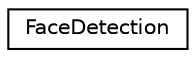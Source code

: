 digraph "Graphical Class Hierarchy"
{
  edge [fontname="Helvetica",fontsize="10",labelfontname="Helvetica",labelfontsize="10"];
  node [fontname="Helvetica",fontsize="10",shape=record];
  rankdir="LR";
  Node1 [label="FaceDetection",height=0.2,width=0.4,color="black", fillcolor="white", style="filled",URL="$classFaceDetection.html",tooltip="Class FaceDetection uptakes the task of handling the ROS service callbacks. "];
}
